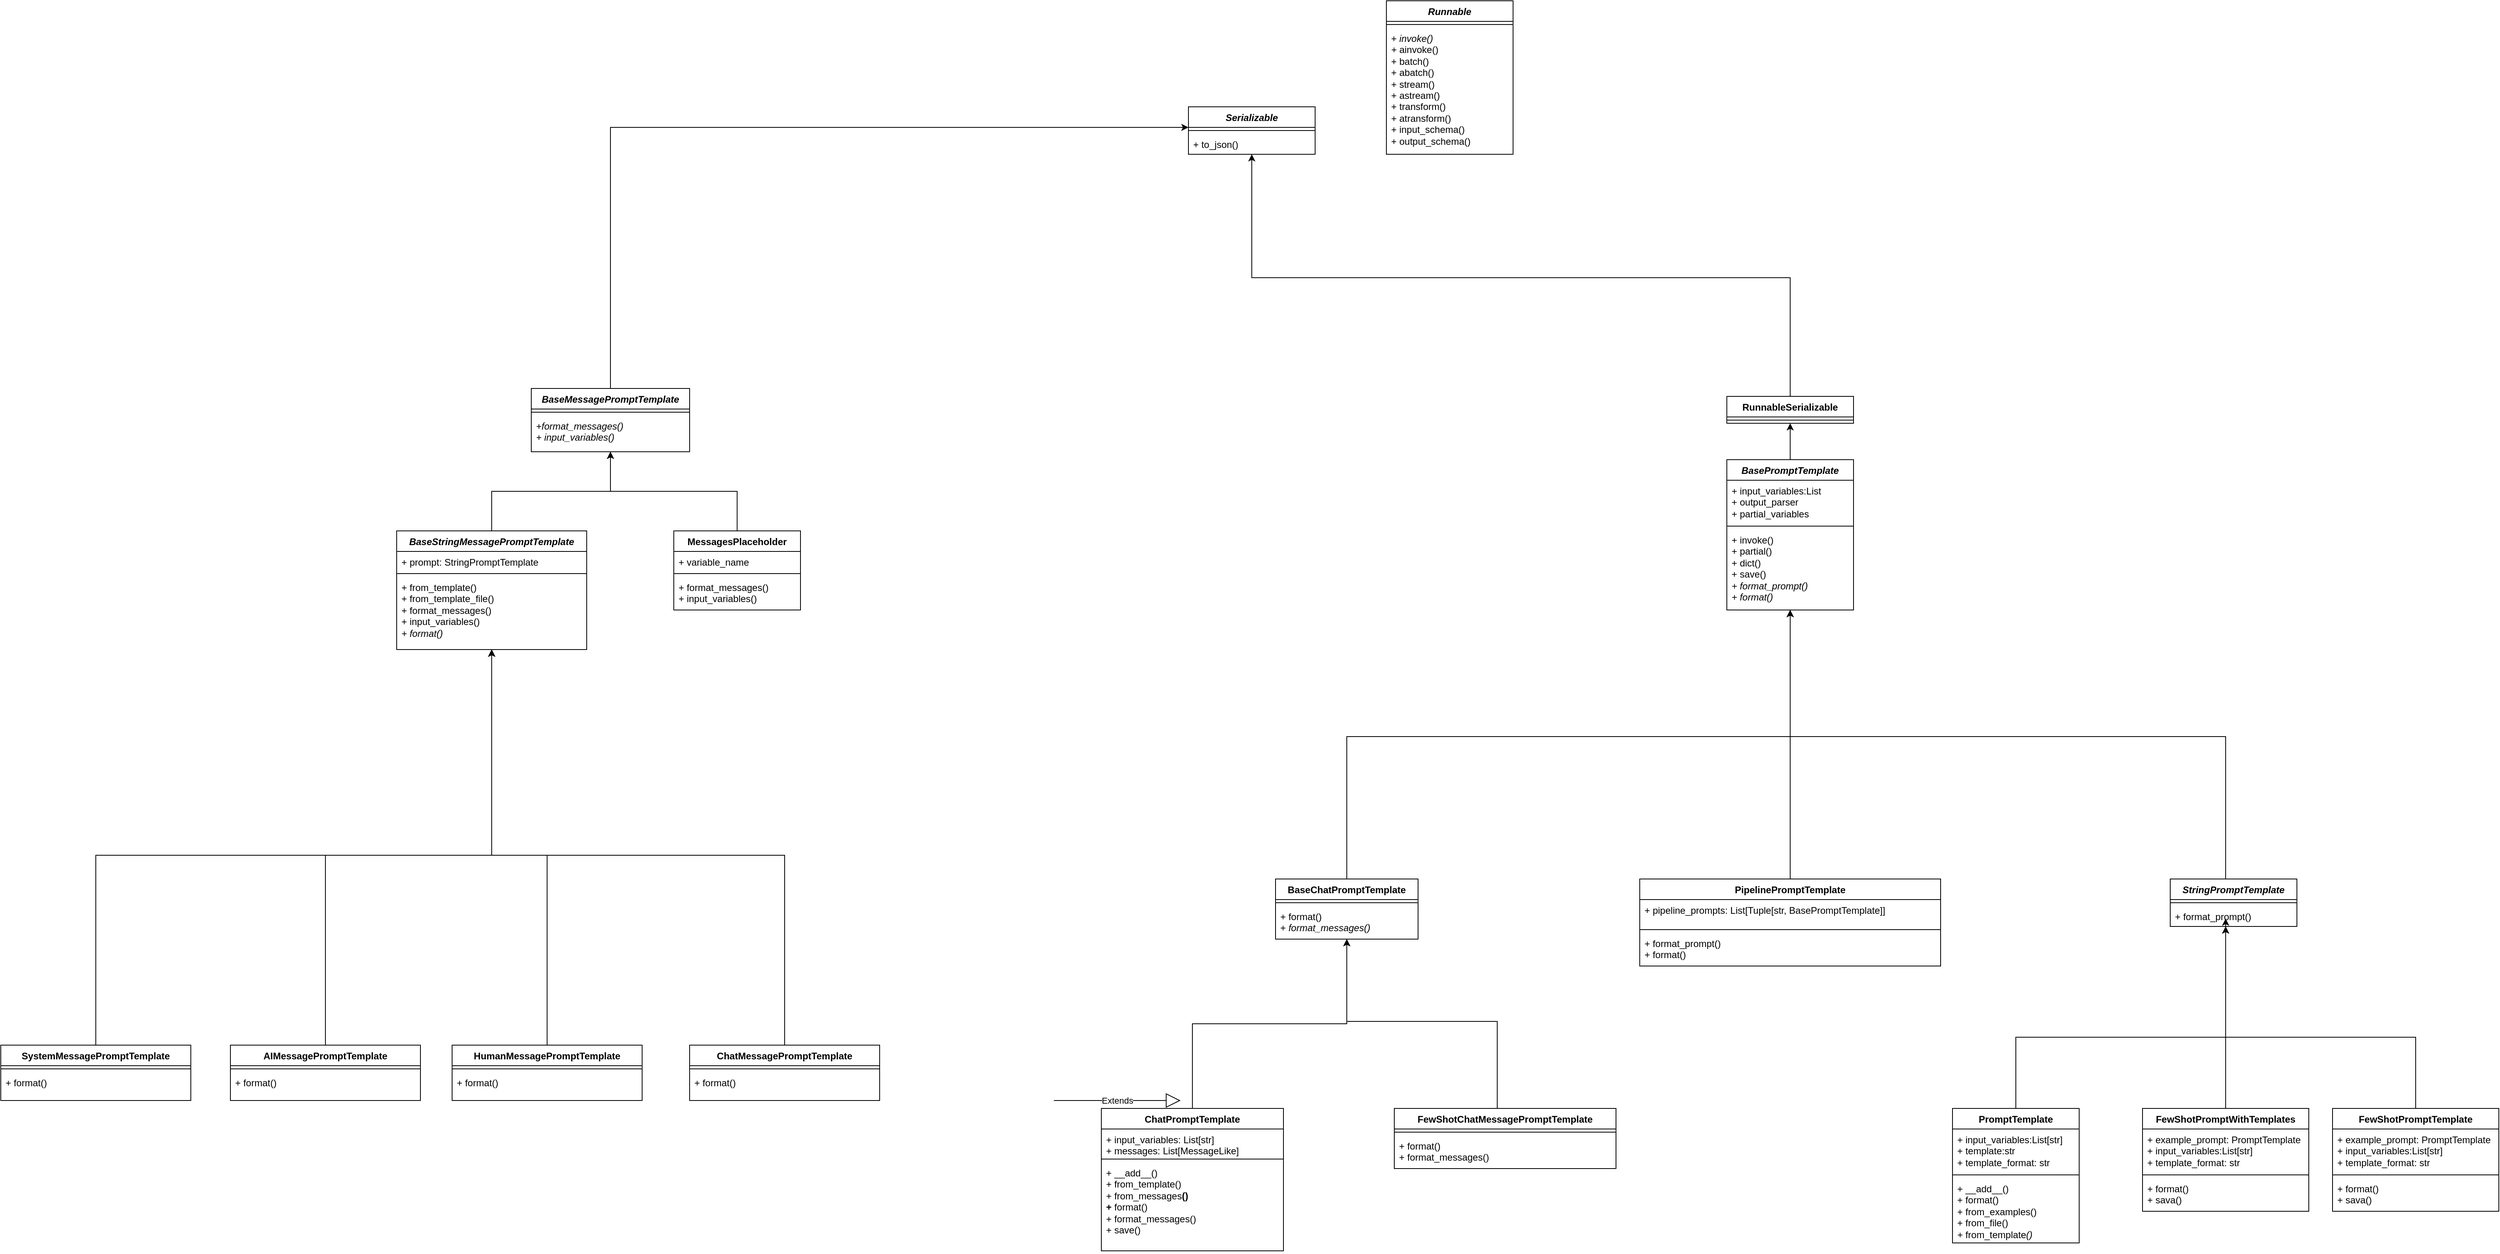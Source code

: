 <mxfile version="22.1.21" type="device">
  <diagram id="C5RBs43oDa-KdzZeNtuy" name="Page-1">
    <mxGraphModel dx="4193" dy="1876" grid="1" gridSize="10" guides="1" tooltips="1" connect="1" arrows="1" fold="1" page="0" pageScale="1" pageWidth="827" pageHeight="1169" math="0" shadow="0">
      <root>
        <mxCell id="WIyWlLk6GJQsqaUBKTNV-0" />
        <mxCell id="WIyWlLk6GJQsqaUBKTNV-1" parent="WIyWlLk6GJQsqaUBKTNV-0" />
        <mxCell id="KJHNV3jYbjOyEQVk-YHy-24" style="edgeStyle=orthogonalEdgeStyle;rounded=0;orthogonalLoop=1;jettySize=auto;html=1;" edge="1" parent="WIyWlLk6GJQsqaUBKTNV-1" source="KJHNV3jYbjOyEQVk-YHy-4" target="KJHNV3jYbjOyEQVk-YHy-8">
          <mxGeometry relative="1" as="geometry" />
        </mxCell>
        <mxCell id="KJHNV3jYbjOyEQVk-YHy-4" value="&lt;i&gt;BasePromptTemplate&lt;/i&gt;" style="swimlane;fontStyle=1;align=center;verticalAlign=top;childLayout=stackLayout;horizontal=1;startSize=26;horizontalStack=0;resizeParent=1;resizeParentMax=0;resizeLast=0;collapsible=1;marginBottom=0;whiteSpace=wrap;html=1;" vertex="1" parent="WIyWlLk6GJQsqaUBKTNV-1">
          <mxGeometry x="940" y="200" width="160" height="190" as="geometry">
            <mxRectangle x="210" y="280" width="100" height="30" as="alternateBounds" />
          </mxGeometry>
        </mxCell>
        <mxCell id="KJHNV3jYbjOyEQVk-YHy-5" value="+&amp;nbsp;input_variables:List&lt;br&gt;+&amp;nbsp;output_parser&lt;br&gt;+&amp;nbsp;partial_variables" style="text;strokeColor=none;fillColor=none;align=left;verticalAlign=top;spacingLeft=4;spacingRight=4;overflow=hidden;rotatable=0;points=[[0,0.5],[1,0.5]];portConstraint=eastwest;whiteSpace=wrap;html=1;" vertex="1" parent="KJHNV3jYbjOyEQVk-YHy-4">
          <mxGeometry y="26" width="160" height="54" as="geometry" />
        </mxCell>
        <mxCell id="KJHNV3jYbjOyEQVk-YHy-6" value="" style="line;strokeWidth=1;fillColor=none;align=left;verticalAlign=middle;spacingTop=-1;spacingLeft=3;spacingRight=3;rotatable=0;labelPosition=right;points=[];portConstraint=eastwest;strokeColor=inherit;" vertex="1" parent="KJHNV3jYbjOyEQVk-YHy-4">
          <mxGeometry y="80" width="160" height="8" as="geometry" />
        </mxCell>
        <mxCell id="KJHNV3jYbjOyEQVk-YHy-7" value="+&amp;nbsp;invoke()&lt;br&gt;+&amp;nbsp;partial()&lt;br&gt;+ dict()&lt;br&gt;+ save()&lt;br&gt;&lt;i&gt;+&amp;nbsp;format_prompt()&lt;br&gt;+ format()&lt;/i&gt;" style="text;strokeColor=none;fillColor=none;align=left;verticalAlign=top;spacingLeft=4;spacingRight=4;overflow=hidden;rotatable=0;points=[[0,0.5],[1,0.5]];portConstraint=eastwest;whiteSpace=wrap;html=1;" vertex="1" parent="KJHNV3jYbjOyEQVk-YHy-4">
          <mxGeometry y="88" width="160" height="102" as="geometry" />
        </mxCell>
        <mxCell id="KJHNV3jYbjOyEQVk-YHy-120" style="edgeStyle=orthogonalEdgeStyle;rounded=0;orthogonalLoop=1;jettySize=auto;html=1;" edge="1" parent="WIyWlLk6GJQsqaUBKTNV-1" source="KJHNV3jYbjOyEQVk-YHy-8" target="KJHNV3jYbjOyEQVk-YHy-16">
          <mxGeometry relative="1" as="geometry">
            <Array as="points">
              <mxPoint x="1020" y="-30" />
              <mxPoint x="340" y="-30" />
            </Array>
          </mxGeometry>
        </mxCell>
        <mxCell id="KJHNV3jYbjOyEQVk-YHy-8" value="RunnableSerializable" style="swimlane;fontStyle=1;align=center;verticalAlign=top;childLayout=stackLayout;horizontal=1;startSize=26;horizontalStack=0;resizeParent=1;resizeParentMax=0;resizeLast=0;collapsible=1;marginBottom=0;whiteSpace=wrap;html=1;" vertex="1" parent="WIyWlLk6GJQsqaUBKTNV-1">
          <mxGeometry x="940" y="120" width="160" height="34" as="geometry">
            <mxRectangle x="210" y="280" width="100" height="30" as="alternateBounds" />
          </mxGeometry>
        </mxCell>
        <mxCell id="KJHNV3jYbjOyEQVk-YHy-10" value="" style="line;strokeWidth=1;fillColor=none;align=left;verticalAlign=middle;spacingTop=-1;spacingLeft=3;spacingRight=3;rotatable=0;labelPosition=right;points=[];portConstraint=eastwest;strokeColor=inherit;" vertex="1" parent="KJHNV3jYbjOyEQVk-YHy-8">
          <mxGeometry y="26" width="160" height="8" as="geometry" />
        </mxCell>
        <mxCell id="KJHNV3jYbjOyEQVk-YHy-12" value="&lt;i&gt;Runnable&lt;/i&gt;" style="swimlane;fontStyle=1;align=center;verticalAlign=top;childLayout=stackLayout;horizontal=1;startSize=26;horizontalStack=0;resizeParent=1;resizeParentMax=0;resizeLast=0;collapsible=1;marginBottom=0;whiteSpace=wrap;html=1;" vertex="1" parent="WIyWlLk6GJQsqaUBKTNV-1">
          <mxGeometry x="510" y="-380" width="160" height="194" as="geometry">
            <mxRectangle x="210" y="280" width="100" height="30" as="alternateBounds" />
          </mxGeometry>
        </mxCell>
        <mxCell id="KJHNV3jYbjOyEQVk-YHy-14" value="" style="line;strokeWidth=1;fillColor=none;align=left;verticalAlign=middle;spacingTop=-1;spacingLeft=3;spacingRight=3;rotatable=0;labelPosition=right;points=[];portConstraint=eastwest;strokeColor=inherit;" vertex="1" parent="KJHNV3jYbjOyEQVk-YHy-12">
          <mxGeometry y="26" width="160" height="8" as="geometry" />
        </mxCell>
        <mxCell id="KJHNV3jYbjOyEQVk-YHy-15" value="+&amp;nbsp;&lt;i&gt;invoke()&lt;br&gt;+&amp;nbsp;&lt;/i&gt;ainvoke()&lt;br&gt;+&amp;nbsp;batch()&lt;br&gt;+&amp;nbsp;abatch()&lt;br&gt;+&amp;nbsp;stream()&lt;br&gt;+&amp;nbsp;astream()&lt;br&gt;+&amp;nbsp;transform()&lt;br&gt;+&amp;nbsp;atransform()&lt;br&gt;+&amp;nbsp;input_schema()&lt;br&gt;+ output_schema()" style="text;strokeColor=none;fillColor=none;align=left;verticalAlign=top;spacingLeft=4;spacingRight=4;overflow=hidden;rotatable=0;points=[[0,0.5],[1,0.5]];portConstraint=eastwest;whiteSpace=wrap;html=1;" vertex="1" parent="KJHNV3jYbjOyEQVk-YHy-12">
          <mxGeometry y="34" width="160" height="160" as="geometry" />
        </mxCell>
        <mxCell id="KJHNV3jYbjOyEQVk-YHy-16" value="&lt;i&gt;Serializable&lt;/i&gt;" style="swimlane;fontStyle=1;align=center;verticalAlign=top;childLayout=stackLayout;horizontal=1;startSize=26;horizontalStack=0;resizeParent=1;resizeParentMax=0;resizeLast=0;collapsible=1;marginBottom=0;whiteSpace=wrap;html=1;" vertex="1" parent="WIyWlLk6GJQsqaUBKTNV-1">
          <mxGeometry x="260" y="-246" width="160" height="60" as="geometry">
            <mxRectangle x="210" y="280" width="100" height="30" as="alternateBounds" />
          </mxGeometry>
        </mxCell>
        <mxCell id="KJHNV3jYbjOyEQVk-YHy-18" value="" style="line;strokeWidth=1;fillColor=none;align=left;verticalAlign=middle;spacingTop=-1;spacingLeft=3;spacingRight=3;rotatable=0;labelPosition=right;points=[];portConstraint=eastwest;strokeColor=inherit;" vertex="1" parent="KJHNV3jYbjOyEQVk-YHy-16">
          <mxGeometry y="26" width="160" height="8" as="geometry" />
        </mxCell>
        <mxCell id="KJHNV3jYbjOyEQVk-YHy-19" value="+&amp;nbsp;to_json()" style="text;strokeColor=none;fillColor=none;align=left;verticalAlign=top;spacingLeft=4;spacingRight=4;overflow=hidden;rotatable=0;points=[[0,0.5],[1,0.5]];portConstraint=eastwest;whiteSpace=wrap;html=1;" vertex="1" parent="KJHNV3jYbjOyEQVk-YHy-16">
          <mxGeometry y="34" width="160" height="26" as="geometry" />
        </mxCell>
        <mxCell id="KJHNV3jYbjOyEQVk-YHy-117" style="edgeStyle=orthogonalEdgeStyle;rounded=0;orthogonalLoop=1;jettySize=auto;html=1;" edge="1" parent="WIyWlLk6GJQsqaUBKTNV-1" source="KJHNV3jYbjOyEQVk-YHy-26" target="KJHNV3jYbjOyEQVk-YHy-4">
          <mxGeometry relative="1" as="geometry">
            <Array as="points">
              <mxPoint x="1570" y="550" />
              <mxPoint x="1020" y="550" />
            </Array>
          </mxGeometry>
        </mxCell>
        <mxCell id="KJHNV3jYbjOyEQVk-YHy-26" value="&lt;i&gt;StringPromptTemplate&lt;/i&gt;" style="swimlane;fontStyle=1;align=center;verticalAlign=top;childLayout=stackLayout;horizontal=1;startSize=26;horizontalStack=0;resizeParent=1;resizeParentMax=0;resizeLast=0;collapsible=1;marginBottom=0;whiteSpace=wrap;html=1;" vertex="1" parent="WIyWlLk6GJQsqaUBKTNV-1">
          <mxGeometry x="1500" y="730" width="160" height="60" as="geometry">
            <mxRectangle x="210" y="280" width="100" height="30" as="alternateBounds" />
          </mxGeometry>
        </mxCell>
        <mxCell id="KJHNV3jYbjOyEQVk-YHy-28" value="" style="line;strokeWidth=1;fillColor=none;align=left;verticalAlign=middle;spacingTop=-1;spacingLeft=3;spacingRight=3;rotatable=0;labelPosition=right;points=[];portConstraint=eastwest;strokeColor=inherit;" vertex="1" parent="KJHNV3jYbjOyEQVk-YHy-26">
          <mxGeometry y="26" width="160" height="8" as="geometry" />
        </mxCell>
        <mxCell id="KJHNV3jYbjOyEQVk-YHy-29" value="+&amp;nbsp;format_prompt()" style="text;strokeColor=none;fillColor=none;align=left;verticalAlign=top;spacingLeft=4;spacingRight=4;overflow=hidden;rotatable=0;points=[[0,0.5],[1,0.5]];portConstraint=eastwest;whiteSpace=wrap;html=1;" vertex="1" parent="KJHNV3jYbjOyEQVk-YHy-26">
          <mxGeometry y="34" width="160" height="26" as="geometry" />
        </mxCell>
        <mxCell id="KJHNV3jYbjOyEQVk-YHy-54" style="edgeStyle=orthogonalEdgeStyle;rounded=0;orthogonalLoop=1;jettySize=auto;html=1;" edge="1" parent="WIyWlLk6GJQsqaUBKTNV-1" source="KJHNV3jYbjOyEQVk-YHy-31" target="KJHNV3jYbjOyEQVk-YHy-26">
          <mxGeometry relative="1" as="geometry">
            <Array as="points">
              <mxPoint x="1305" y="930" />
              <mxPoint x="1570" y="930" />
            </Array>
          </mxGeometry>
        </mxCell>
        <mxCell id="KJHNV3jYbjOyEQVk-YHy-31" value="PromptTemplate" style="swimlane;fontStyle=1;align=center;verticalAlign=top;childLayout=stackLayout;horizontal=1;startSize=26;horizontalStack=0;resizeParent=1;resizeParentMax=0;resizeLast=0;collapsible=1;marginBottom=0;whiteSpace=wrap;html=1;" vertex="1" parent="WIyWlLk6GJQsqaUBKTNV-1">
          <mxGeometry x="1225" y="1020" width="160" height="170" as="geometry">
            <mxRectangle x="210" y="280" width="100" height="30" as="alternateBounds" />
          </mxGeometry>
        </mxCell>
        <mxCell id="KJHNV3jYbjOyEQVk-YHy-32" value="+&amp;nbsp;input_variables:List[str]&lt;br&gt;+&amp;nbsp;template:str&lt;br&gt;+&amp;nbsp;template_format: str&amp;nbsp;" style="text;strokeColor=none;fillColor=none;align=left;verticalAlign=top;spacingLeft=4;spacingRight=4;overflow=hidden;rotatable=0;points=[[0,0.5],[1,0.5]];portConstraint=eastwest;whiteSpace=wrap;html=1;" vertex="1" parent="KJHNV3jYbjOyEQVk-YHy-31">
          <mxGeometry y="26" width="160" height="54" as="geometry" />
        </mxCell>
        <mxCell id="KJHNV3jYbjOyEQVk-YHy-33" value="" style="line;strokeWidth=1;fillColor=none;align=left;verticalAlign=middle;spacingTop=-1;spacingLeft=3;spacingRight=3;rotatable=0;labelPosition=right;points=[];portConstraint=eastwest;strokeColor=inherit;" vertex="1" parent="KJHNV3jYbjOyEQVk-YHy-31">
          <mxGeometry y="80" width="160" height="8" as="geometry" />
        </mxCell>
        <mxCell id="KJHNV3jYbjOyEQVk-YHy-34" value="+&amp;nbsp;__add__&lt;span style=&quot;background-color: initial;&quot;&gt;()&lt;/span&gt;&lt;br&gt;+&amp;nbsp;format&lt;span style=&quot;background-color: initial;&quot;&gt;()&lt;/span&gt;&lt;br&gt;+&amp;nbsp;from_examples()&lt;br&gt;+&amp;nbsp;from_file&lt;span style=&quot;background-color: initial;&quot;&gt;()&lt;/span&gt;&lt;br&gt;&lt;i&gt;+&amp;nbsp;&lt;/i&gt;from_template&lt;i style=&quot;background-color: initial;&quot;&gt;()&lt;/i&gt;" style="text;strokeColor=none;fillColor=none;align=left;verticalAlign=top;spacingLeft=4;spacingRight=4;overflow=hidden;rotatable=0;points=[[0,0.5],[1,0.5]];portConstraint=eastwest;whiteSpace=wrap;html=1;" vertex="1" parent="KJHNV3jYbjOyEQVk-YHy-31">
          <mxGeometry y="88" width="160" height="82" as="geometry" />
        </mxCell>
        <mxCell id="KJHNV3jYbjOyEQVk-YHy-116" style="edgeStyle=orthogonalEdgeStyle;rounded=0;orthogonalLoop=1;jettySize=auto;html=1;" edge="1" parent="WIyWlLk6GJQsqaUBKTNV-1" source="KJHNV3jYbjOyEQVk-YHy-36" target="KJHNV3jYbjOyEQVk-YHy-4">
          <mxGeometry relative="1" as="geometry" />
        </mxCell>
        <mxCell id="KJHNV3jYbjOyEQVk-YHy-36" value="PipelinePromptTemplate" style="swimlane;fontStyle=1;align=center;verticalAlign=top;childLayout=stackLayout;horizontal=1;startSize=26;horizontalStack=0;resizeParent=1;resizeParentMax=0;resizeLast=0;collapsible=1;marginBottom=0;whiteSpace=wrap;html=1;" vertex="1" parent="WIyWlLk6GJQsqaUBKTNV-1">
          <mxGeometry x="830" y="730" width="380" height="110" as="geometry">
            <mxRectangle x="210" y="280" width="100" height="30" as="alternateBounds" />
          </mxGeometry>
        </mxCell>
        <mxCell id="KJHNV3jYbjOyEQVk-YHy-37" value="+ pipeline_prompts: List[Tuple[str, BasePromptTemplate]]" style="text;strokeColor=none;fillColor=none;align=left;verticalAlign=top;spacingLeft=4;spacingRight=4;overflow=hidden;rotatable=0;points=[[0,0.5],[1,0.5]];portConstraint=eastwest;whiteSpace=wrap;html=1;" vertex="1" parent="KJHNV3jYbjOyEQVk-YHy-36">
          <mxGeometry y="26" width="380" height="34" as="geometry" />
        </mxCell>
        <mxCell id="KJHNV3jYbjOyEQVk-YHy-38" value="" style="line;strokeWidth=1;fillColor=none;align=left;verticalAlign=middle;spacingTop=-1;spacingLeft=3;spacingRight=3;rotatable=0;labelPosition=right;points=[];portConstraint=eastwest;strokeColor=inherit;" vertex="1" parent="KJHNV3jYbjOyEQVk-YHy-36">
          <mxGeometry y="60" width="380" height="8" as="geometry" />
        </mxCell>
        <mxCell id="KJHNV3jYbjOyEQVk-YHy-39" value="+ format_prompt()&lt;br&gt;+&amp;nbsp;format()" style="text;strokeColor=none;fillColor=none;align=left;verticalAlign=top;spacingLeft=4;spacingRight=4;overflow=hidden;rotatable=0;points=[[0,0.5],[1,0.5]];portConstraint=eastwest;whiteSpace=wrap;html=1;" vertex="1" parent="KJHNV3jYbjOyEQVk-YHy-36">
          <mxGeometry y="68" width="380" height="42" as="geometry" />
        </mxCell>
        <mxCell id="KJHNV3jYbjOyEQVk-YHy-119" style="edgeStyle=orthogonalEdgeStyle;rounded=0;orthogonalLoop=1;jettySize=auto;html=1;" edge="1" parent="WIyWlLk6GJQsqaUBKTNV-1" source="KJHNV3jYbjOyEQVk-YHy-41">
          <mxGeometry relative="1" as="geometry">
            <mxPoint x="1570" y="780" as="targetPoint" />
          </mxGeometry>
        </mxCell>
        <mxCell id="KJHNV3jYbjOyEQVk-YHy-41" value="FewShotPromptWithTemplates" style="swimlane;fontStyle=1;align=center;verticalAlign=top;childLayout=stackLayout;horizontal=1;startSize=26;horizontalStack=0;resizeParent=1;resizeParentMax=0;resizeLast=0;collapsible=1;marginBottom=0;whiteSpace=wrap;html=1;" vertex="1" parent="WIyWlLk6GJQsqaUBKTNV-1">
          <mxGeometry x="1465" y="1020" width="210" height="130" as="geometry">
            <mxRectangle x="210" y="280" width="100" height="30" as="alternateBounds" />
          </mxGeometry>
        </mxCell>
        <mxCell id="KJHNV3jYbjOyEQVk-YHy-42" value="+&amp;nbsp;example_prompt: PromptTemplate&lt;br&gt;+&amp;nbsp;input_variables:List[str]&lt;br&gt;+&amp;nbsp;template_format&lt;span style=&quot;background-color: initial;&quot;&gt;: str&amp;nbsp;&lt;/span&gt;" style="text;strokeColor=none;fillColor=none;align=left;verticalAlign=top;spacingLeft=4;spacingRight=4;overflow=hidden;rotatable=0;points=[[0,0.5],[1,0.5]];portConstraint=eastwest;whiteSpace=wrap;html=1;" vertex="1" parent="KJHNV3jYbjOyEQVk-YHy-41">
          <mxGeometry y="26" width="210" height="54" as="geometry" />
        </mxCell>
        <mxCell id="KJHNV3jYbjOyEQVk-YHy-43" value="" style="line;strokeWidth=1;fillColor=none;align=left;verticalAlign=middle;spacingTop=-1;spacingLeft=3;spacingRight=3;rotatable=0;labelPosition=right;points=[];portConstraint=eastwest;strokeColor=inherit;" vertex="1" parent="KJHNV3jYbjOyEQVk-YHy-41">
          <mxGeometry y="80" width="210" height="8" as="geometry" />
        </mxCell>
        <mxCell id="KJHNV3jYbjOyEQVk-YHy-44" value="+&amp;nbsp;format&lt;span style=&quot;background-color: initial;&quot;&gt;()&lt;/span&gt;&lt;br&gt;+ sava()" style="text;strokeColor=none;fillColor=none;align=left;verticalAlign=top;spacingLeft=4;spacingRight=4;overflow=hidden;rotatable=0;points=[[0,0.5],[1,0.5]];portConstraint=eastwest;whiteSpace=wrap;html=1;" vertex="1" parent="KJHNV3jYbjOyEQVk-YHy-41">
          <mxGeometry y="88" width="210" height="42" as="geometry" />
        </mxCell>
        <mxCell id="KJHNV3jYbjOyEQVk-YHy-55" style="edgeStyle=orthogonalEdgeStyle;rounded=0;orthogonalLoop=1;jettySize=auto;html=1;" edge="1" parent="WIyWlLk6GJQsqaUBKTNV-1" source="KJHNV3jYbjOyEQVk-YHy-47" target="KJHNV3jYbjOyEQVk-YHy-26">
          <mxGeometry relative="1" as="geometry">
            <Array as="points">
              <mxPoint x="1810" y="930" />
              <mxPoint x="1570" y="930" />
            </Array>
          </mxGeometry>
        </mxCell>
        <mxCell id="KJHNV3jYbjOyEQVk-YHy-47" value="FewShotPromptTemplate" style="swimlane;fontStyle=1;align=center;verticalAlign=top;childLayout=stackLayout;horizontal=1;startSize=26;horizontalStack=0;resizeParent=1;resizeParentMax=0;resizeLast=0;collapsible=1;marginBottom=0;whiteSpace=wrap;html=1;" vertex="1" parent="WIyWlLk6GJQsqaUBKTNV-1">
          <mxGeometry x="1705" y="1020" width="210" height="130" as="geometry">
            <mxRectangle x="210" y="280" width="100" height="30" as="alternateBounds" />
          </mxGeometry>
        </mxCell>
        <mxCell id="KJHNV3jYbjOyEQVk-YHy-48" value="+&amp;nbsp;example_prompt: PromptTemplate&lt;br&gt;+&amp;nbsp;input_variables:List[str]&lt;br&gt;+&amp;nbsp;template_format&lt;span style=&quot;background-color: initial;&quot;&gt;: str&amp;nbsp;&lt;/span&gt;" style="text;strokeColor=none;fillColor=none;align=left;verticalAlign=top;spacingLeft=4;spacingRight=4;overflow=hidden;rotatable=0;points=[[0,0.5],[1,0.5]];portConstraint=eastwest;whiteSpace=wrap;html=1;" vertex="1" parent="KJHNV3jYbjOyEQVk-YHy-47">
          <mxGeometry y="26" width="210" height="54" as="geometry" />
        </mxCell>
        <mxCell id="KJHNV3jYbjOyEQVk-YHy-49" value="" style="line;strokeWidth=1;fillColor=none;align=left;verticalAlign=middle;spacingTop=-1;spacingLeft=3;spacingRight=3;rotatable=0;labelPosition=right;points=[];portConstraint=eastwest;strokeColor=inherit;" vertex="1" parent="KJHNV3jYbjOyEQVk-YHy-47">
          <mxGeometry y="80" width="210" height="8" as="geometry" />
        </mxCell>
        <mxCell id="KJHNV3jYbjOyEQVk-YHy-50" value="+&amp;nbsp;format&lt;span style=&quot;background-color: initial;&quot;&gt;()&lt;/span&gt;&lt;br&gt;+ sava()" style="text;strokeColor=none;fillColor=none;align=left;verticalAlign=top;spacingLeft=4;spacingRight=4;overflow=hidden;rotatable=0;points=[[0,0.5],[1,0.5]];portConstraint=eastwest;whiteSpace=wrap;html=1;" vertex="1" parent="KJHNV3jYbjOyEQVk-YHy-47">
          <mxGeometry y="88" width="210" height="42" as="geometry" />
        </mxCell>
        <mxCell id="KJHNV3jYbjOyEQVk-YHy-60" style="edgeStyle=orthogonalEdgeStyle;rounded=0;orthogonalLoop=1;jettySize=auto;html=1;" edge="1" parent="WIyWlLk6GJQsqaUBKTNV-1" source="KJHNV3jYbjOyEQVk-YHy-56" target="KJHNV3jYbjOyEQVk-YHy-16">
          <mxGeometry relative="1" as="geometry">
            <Array as="points">
              <mxPoint x="-470" y="-220" />
            </Array>
          </mxGeometry>
        </mxCell>
        <mxCell id="KJHNV3jYbjOyEQVk-YHy-56" value="&lt;i&gt;BaseMessagePromptTemplate&lt;/i&gt;" style="swimlane;fontStyle=1;align=center;verticalAlign=top;childLayout=stackLayout;horizontal=1;startSize=26;horizontalStack=0;resizeParent=1;resizeParentMax=0;resizeLast=0;collapsible=1;marginBottom=0;whiteSpace=wrap;html=1;" vertex="1" parent="WIyWlLk6GJQsqaUBKTNV-1">
          <mxGeometry x="-570" y="110" width="200" height="80" as="geometry">
            <mxRectangle x="210" y="280" width="100" height="30" as="alternateBounds" />
          </mxGeometry>
        </mxCell>
        <mxCell id="KJHNV3jYbjOyEQVk-YHy-58" value="" style="line;strokeWidth=1;fillColor=none;align=left;verticalAlign=middle;spacingTop=-1;spacingLeft=3;spacingRight=3;rotatable=0;labelPosition=right;points=[];portConstraint=eastwest;strokeColor=inherit;" vertex="1" parent="KJHNV3jYbjOyEQVk-YHy-56">
          <mxGeometry y="26" width="200" height="8" as="geometry" />
        </mxCell>
        <mxCell id="KJHNV3jYbjOyEQVk-YHy-59" value="&lt;i&gt;+format_messages&lt;span style=&quot;background-color: initial;&quot;&gt;()&lt;/span&gt;&lt;br&gt;+&amp;nbsp;input_variables&lt;span style=&quot;background-color: initial;&quot;&gt;()&lt;/span&gt;&lt;/i&gt;" style="text;strokeColor=none;fillColor=none;align=left;verticalAlign=top;spacingLeft=4;spacingRight=4;overflow=hidden;rotatable=0;points=[[0,0.5],[1,0.5]];portConstraint=eastwest;whiteSpace=wrap;html=1;" vertex="1" parent="KJHNV3jYbjOyEQVk-YHy-56">
          <mxGeometry y="34" width="200" height="46" as="geometry" />
        </mxCell>
        <mxCell id="KJHNV3jYbjOyEQVk-YHy-65" style="edgeStyle=orthogonalEdgeStyle;rounded=0;orthogonalLoop=1;jettySize=auto;html=1;" edge="1" parent="WIyWlLk6GJQsqaUBKTNV-1" source="KJHNV3jYbjOyEQVk-YHy-61" target="KJHNV3jYbjOyEQVk-YHy-56">
          <mxGeometry relative="1" as="geometry" />
        </mxCell>
        <mxCell id="KJHNV3jYbjOyEQVk-YHy-61" value="MessagesPlaceholder" style="swimlane;fontStyle=1;align=center;verticalAlign=top;childLayout=stackLayout;horizontal=1;startSize=26;horizontalStack=0;resizeParent=1;resizeParentMax=0;resizeLast=0;collapsible=1;marginBottom=0;whiteSpace=wrap;html=1;" vertex="1" parent="WIyWlLk6GJQsqaUBKTNV-1">
          <mxGeometry x="-390" y="290" width="160" height="100" as="geometry">
            <mxRectangle x="210" y="280" width="100" height="30" as="alternateBounds" />
          </mxGeometry>
        </mxCell>
        <mxCell id="KJHNV3jYbjOyEQVk-YHy-62" value="+&amp;nbsp;variable_name" style="text;strokeColor=none;fillColor=none;align=left;verticalAlign=top;spacingLeft=4;spacingRight=4;overflow=hidden;rotatable=0;points=[[0,0.5],[1,0.5]];portConstraint=eastwest;whiteSpace=wrap;html=1;" vertex="1" parent="KJHNV3jYbjOyEQVk-YHy-61">
          <mxGeometry y="26" width="160" height="24" as="geometry" />
        </mxCell>
        <mxCell id="KJHNV3jYbjOyEQVk-YHy-63" value="" style="line;strokeWidth=1;fillColor=none;align=left;verticalAlign=middle;spacingTop=-1;spacingLeft=3;spacingRight=3;rotatable=0;labelPosition=right;points=[];portConstraint=eastwest;strokeColor=inherit;" vertex="1" parent="KJHNV3jYbjOyEQVk-YHy-61">
          <mxGeometry y="50" width="160" height="8" as="geometry" />
        </mxCell>
        <mxCell id="KJHNV3jYbjOyEQVk-YHy-64" value="+&amp;nbsp;format_messages&lt;span style=&quot;background-color: initial;&quot;&gt;()&lt;/span&gt;&lt;br&gt;+&amp;nbsp;input_variables&lt;span style=&quot;background-color: initial;&quot;&gt;()&lt;/span&gt;" style="text;strokeColor=none;fillColor=none;align=left;verticalAlign=top;spacingLeft=4;spacingRight=4;overflow=hidden;rotatable=0;points=[[0,0.5],[1,0.5]];portConstraint=eastwest;whiteSpace=wrap;html=1;" vertex="1" parent="KJHNV3jYbjOyEQVk-YHy-61">
          <mxGeometry y="58" width="160" height="42" as="geometry" />
        </mxCell>
        <mxCell id="KJHNV3jYbjOyEQVk-YHy-70" style="edgeStyle=orthogonalEdgeStyle;rounded=0;orthogonalLoop=1;jettySize=auto;html=1;" edge="1" parent="WIyWlLk6GJQsqaUBKTNV-1" source="KJHNV3jYbjOyEQVk-YHy-66" target="KJHNV3jYbjOyEQVk-YHy-56">
          <mxGeometry relative="1" as="geometry" />
        </mxCell>
        <mxCell id="KJHNV3jYbjOyEQVk-YHy-66" value="BaseStringMessagePromptTemplate" style="swimlane;fontStyle=3;align=center;verticalAlign=top;childLayout=stackLayout;horizontal=1;startSize=26;horizontalStack=0;resizeParent=1;resizeParentMax=0;resizeLast=0;collapsible=1;marginBottom=0;whiteSpace=wrap;html=1;" vertex="1" parent="WIyWlLk6GJQsqaUBKTNV-1">
          <mxGeometry x="-740" y="290" width="240" height="150" as="geometry">
            <mxRectangle x="210" y="280" width="100" height="30" as="alternateBounds" />
          </mxGeometry>
        </mxCell>
        <mxCell id="KJHNV3jYbjOyEQVk-YHy-67" value="+ prompt: StringPromptTemplate" style="text;strokeColor=none;fillColor=none;align=left;verticalAlign=top;spacingLeft=4;spacingRight=4;overflow=hidden;rotatable=0;points=[[0,0.5],[1,0.5]];portConstraint=eastwest;whiteSpace=wrap;html=1;" vertex="1" parent="KJHNV3jYbjOyEQVk-YHy-66">
          <mxGeometry y="26" width="240" height="24" as="geometry" />
        </mxCell>
        <mxCell id="KJHNV3jYbjOyEQVk-YHy-68" value="" style="line;strokeWidth=1;fillColor=none;align=left;verticalAlign=middle;spacingTop=-1;spacingLeft=3;spacingRight=3;rotatable=0;labelPosition=right;points=[];portConstraint=eastwest;strokeColor=inherit;" vertex="1" parent="KJHNV3jYbjOyEQVk-YHy-66">
          <mxGeometry y="50" width="240" height="8" as="geometry" />
        </mxCell>
        <mxCell id="KJHNV3jYbjOyEQVk-YHy-69" value="+&amp;nbsp;from_template&lt;span style=&quot;background-color: initial;&quot;&gt;()&lt;/span&gt;&lt;br&gt;+&amp;nbsp;from_template_file&lt;span style=&quot;background-color: initial;&quot;&gt;()&lt;/span&gt;&lt;br&gt;+&amp;nbsp;format_messages&lt;span style=&quot;background-color: initial;&quot;&gt;()&lt;/span&gt;&lt;br&gt;+&amp;nbsp;input_variables&lt;span style=&quot;background-color: initial;&quot;&gt;()&lt;/span&gt;&lt;i&gt;&lt;br&gt;+ format()&lt;/i&gt;" style="text;strokeColor=none;fillColor=none;align=left;verticalAlign=top;spacingLeft=4;spacingRight=4;overflow=hidden;rotatable=0;points=[[0,0.5],[1,0.5]];portConstraint=eastwest;whiteSpace=wrap;html=1;" vertex="1" parent="KJHNV3jYbjOyEQVk-YHy-66">
          <mxGeometry y="58" width="240" height="92" as="geometry" />
        </mxCell>
        <mxCell id="KJHNV3jYbjOyEQVk-YHy-92" style="edgeStyle=orthogonalEdgeStyle;rounded=0;orthogonalLoop=1;jettySize=auto;html=1;" edge="1" parent="WIyWlLk6GJQsqaUBKTNV-1" source="KJHNV3jYbjOyEQVk-YHy-71" target="KJHNV3jYbjOyEQVk-YHy-66">
          <mxGeometry relative="1" as="geometry">
            <Array as="points">
              <mxPoint x="-250" y="700" />
              <mxPoint x="-620" y="700" />
            </Array>
          </mxGeometry>
        </mxCell>
        <mxCell id="KJHNV3jYbjOyEQVk-YHy-71" value="ChatMessagePromptTemplate" style="swimlane;fontStyle=1;align=center;verticalAlign=top;childLayout=stackLayout;horizontal=1;startSize=26;horizontalStack=0;resizeParent=1;resizeParentMax=0;resizeLast=0;collapsible=1;marginBottom=0;whiteSpace=wrap;html=1;" vertex="1" parent="WIyWlLk6GJQsqaUBKTNV-1">
          <mxGeometry x="-370" y="940" width="240" height="70" as="geometry">
            <mxRectangle x="210" y="280" width="100" height="30" as="alternateBounds" />
          </mxGeometry>
        </mxCell>
        <mxCell id="KJHNV3jYbjOyEQVk-YHy-73" value="" style="line;strokeWidth=1;fillColor=none;align=left;verticalAlign=middle;spacingTop=-1;spacingLeft=3;spacingRight=3;rotatable=0;labelPosition=right;points=[];portConstraint=eastwest;strokeColor=inherit;" vertex="1" parent="KJHNV3jYbjOyEQVk-YHy-71">
          <mxGeometry y="26" width="240" height="8" as="geometry" />
        </mxCell>
        <mxCell id="KJHNV3jYbjOyEQVk-YHy-74" value="&lt;span&gt;+ format()&lt;/span&gt;" style="text;strokeColor=none;fillColor=none;align=left;verticalAlign=top;spacingLeft=4;spacingRight=4;overflow=hidden;rotatable=0;points=[[0,0.5],[1,0.5]];portConstraint=eastwest;whiteSpace=wrap;html=1;fontStyle=0" vertex="1" parent="KJHNV3jYbjOyEQVk-YHy-71">
          <mxGeometry y="34" width="240" height="36" as="geometry" />
        </mxCell>
        <mxCell id="KJHNV3jYbjOyEQVk-YHy-91" style="edgeStyle=orthogonalEdgeStyle;rounded=0;orthogonalLoop=1;jettySize=auto;html=1;" edge="1" parent="WIyWlLk6GJQsqaUBKTNV-1" source="KJHNV3jYbjOyEQVk-YHy-76" target="KJHNV3jYbjOyEQVk-YHy-66">
          <mxGeometry relative="1" as="geometry">
            <Array as="points">
              <mxPoint x="-550" y="700" />
              <mxPoint x="-620" y="700" />
            </Array>
          </mxGeometry>
        </mxCell>
        <mxCell id="KJHNV3jYbjOyEQVk-YHy-76" value="HumanMessagePromptTemplate" style="swimlane;fontStyle=1;align=center;verticalAlign=top;childLayout=stackLayout;horizontal=1;startSize=26;horizontalStack=0;resizeParent=1;resizeParentMax=0;resizeLast=0;collapsible=1;marginBottom=0;whiteSpace=wrap;html=1;" vertex="1" parent="WIyWlLk6GJQsqaUBKTNV-1">
          <mxGeometry x="-670" y="940" width="240" height="70" as="geometry">
            <mxRectangle x="210" y="280" width="100" height="30" as="alternateBounds" />
          </mxGeometry>
        </mxCell>
        <mxCell id="KJHNV3jYbjOyEQVk-YHy-77" value="" style="line;strokeWidth=1;fillColor=none;align=left;verticalAlign=middle;spacingTop=-1;spacingLeft=3;spacingRight=3;rotatable=0;labelPosition=right;points=[];portConstraint=eastwest;strokeColor=inherit;" vertex="1" parent="KJHNV3jYbjOyEQVk-YHy-76">
          <mxGeometry y="26" width="240" height="8" as="geometry" />
        </mxCell>
        <mxCell id="KJHNV3jYbjOyEQVk-YHy-78" value="&lt;span&gt;+ format()&lt;/span&gt;" style="text;strokeColor=none;fillColor=none;align=left;verticalAlign=top;spacingLeft=4;spacingRight=4;overflow=hidden;rotatable=0;points=[[0,0.5],[1,0.5]];portConstraint=eastwest;whiteSpace=wrap;html=1;fontStyle=0" vertex="1" parent="KJHNV3jYbjOyEQVk-YHy-76">
          <mxGeometry y="34" width="240" height="36" as="geometry" />
        </mxCell>
        <mxCell id="KJHNV3jYbjOyEQVk-YHy-89" style="edgeStyle=orthogonalEdgeStyle;rounded=0;orthogonalLoop=1;jettySize=auto;html=1;" edge="1" parent="WIyWlLk6GJQsqaUBKTNV-1" source="KJHNV3jYbjOyEQVk-YHy-80" target="KJHNV3jYbjOyEQVk-YHy-66">
          <mxGeometry relative="1" as="geometry">
            <Array as="points">
              <mxPoint x="-830" y="700" />
              <mxPoint x="-620" y="700" />
            </Array>
          </mxGeometry>
        </mxCell>
        <mxCell id="KJHNV3jYbjOyEQVk-YHy-80" value="AIMessagePromptTemplate" style="swimlane;fontStyle=1;align=center;verticalAlign=top;childLayout=stackLayout;horizontal=1;startSize=26;horizontalStack=0;resizeParent=1;resizeParentMax=0;resizeLast=0;collapsible=1;marginBottom=0;whiteSpace=wrap;html=1;" vertex="1" parent="WIyWlLk6GJQsqaUBKTNV-1">
          <mxGeometry x="-950" y="940" width="240" height="70" as="geometry">
            <mxRectangle x="210" y="280" width="100" height="30" as="alternateBounds" />
          </mxGeometry>
        </mxCell>
        <mxCell id="KJHNV3jYbjOyEQVk-YHy-81" value="" style="line;strokeWidth=1;fillColor=none;align=left;verticalAlign=middle;spacingTop=-1;spacingLeft=3;spacingRight=3;rotatable=0;labelPosition=right;points=[];portConstraint=eastwest;strokeColor=inherit;" vertex="1" parent="KJHNV3jYbjOyEQVk-YHy-80">
          <mxGeometry y="26" width="240" height="8" as="geometry" />
        </mxCell>
        <mxCell id="KJHNV3jYbjOyEQVk-YHy-82" value="&lt;span&gt;+ format()&lt;/span&gt;" style="text;strokeColor=none;fillColor=none;align=left;verticalAlign=top;spacingLeft=4;spacingRight=4;overflow=hidden;rotatable=0;points=[[0,0.5],[1,0.5]];portConstraint=eastwest;whiteSpace=wrap;html=1;fontStyle=0" vertex="1" parent="KJHNV3jYbjOyEQVk-YHy-80">
          <mxGeometry y="34" width="240" height="36" as="geometry" />
        </mxCell>
        <mxCell id="KJHNV3jYbjOyEQVk-YHy-88" style="edgeStyle=orthogonalEdgeStyle;rounded=0;orthogonalLoop=1;jettySize=auto;html=1;" edge="1" parent="WIyWlLk6GJQsqaUBKTNV-1" source="KJHNV3jYbjOyEQVk-YHy-83" target="KJHNV3jYbjOyEQVk-YHy-66">
          <mxGeometry relative="1" as="geometry">
            <Array as="points">
              <mxPoint x="-1120" y="700" />
              <mxPoint x="-620" y="700" />
            </Array>
          </mxGeometry>
        </mxCell>
        <mxCell id="KJHNV3jYbjOyEQVk-YHy-83" value="SystemMessagePromptTemplate" style="swimlane;fontStyle=1;align=center;verticalAlign=top;childLayout=stackLayout;horizontal=1;startSize=26;horizontalStack=0;resizeParent=1;resizeParentMax=0;resizeLast=0;collapsible=1;marginBottom=0;whiteSpace=wrap;html=1;" vertex="1" parent="WIyWlLk6GJQsqaUBKTNV-1">
          <mxGeometry x="-1240" y="940" width="240" height="70" as="geometry">
            <mxRectangle x="210" y="280" width="100" height="30" as="alternateBounds" />
          </mxGeometry>
        </mxCell>
        <mxCell id="KJHNV3jYbjOyEQVk-YHy-84" value="" style="line;strokeWidth=1;fillColor=none;align=left;verticalAlign=middle;spacingTop=-1;spacingLeft=3;spacingRight=3;rotatable=0;labelPosition=right;points=[];portConstraint=eastwest;strokeColor=inherit;" vertex="1" parent="KJHNV3jYbjOyEQVk-YHy-83">
          <mxGeometry y="26" width="240" height="8" as="geometry" />
        </mxCell>
        <mxCell id="KJHNV3jYbjOyEQVk-YHy-85" value="&lt;span&gt;+ format()&lt;/span&gt;" style="text;strokeColor=none;fillColor=none;align=left;verticalAlign=top;spacingLeft=4;spacingRight=4;overflow=hidden;rotatable=0;points=[[0,0.5],[1,0.5]];portConstraint=eastwest;whiteSpace=wrap;html=1;fontStyle=0" vertex="1" parent="KJHNV3jYbjOyEQVk-YHy-83">
          <mxGeometry y="34" width="240" height="36" as="geometry" />
        </mxCell>
        <mxCell id="KJHNV3jYbjOyEQVk-YHy-118" style="edgeStyle=orthogonalEdgeStyle;rounded=0;orthogonalLoop=1;jettySize=auto;html=1;" edge="1" parent="WIyWlLk6GJQsqaUBKTNV-1" source="KJHNV3jYbjOyEQVk-YHy-93" target="KJHNV3jYbjOyEQVk-YHy-4">
          <mxGeometry relative="1" as="geometry">
            <Array as="points">
              <mxPoint x="460" y="550" />
              <mxPoint x="1020" y="550" />
            </Array>
          </mxGeometry>
        </mxCell>
        <mxCell id="KJHNV3jYbjOyEQVk-YHy-93" value="BaseChatPromptTemplate" style="swimlane;fontStyle=1;align=center;verticalAlign=top;childLayout=stackLayout;horizontal=1;startSize=26;horizontalStack=0;resizeParent=1;resizeParentMax=0;resizeLast=0;collapsible=1;marginBottom=0;whiteSpace=wrap;html=1;" vertex="1" parent="WIyWlLk6GJQsqaUBKTNV-1">
          <mxGeometry x="370" y="730" width="180" height="76" as="geometry">
            <mxRectangle x="210" y="280" width="100" height="30" as="alternateBounds" />
          </mxGeometry>
        </mxCell>
        <mxCell id="KJHNV3jYbjOyEQVk-YHy-95" value="" style="line;strokeWidth=1;fillColor=none;align=left;verticalAlign=middle;spacingTop=-1;spacingLeft=3;spacingRight=3;rotatable=0;labelPosition=right;points=[];portConstraint=eastwest;strokeColor=inherit;" vertex="1" parent="KJHNV3jYbjOyEQVk-YHy-93">
          <mxGeometry y="26" width="180" height="8" as="geometry" />
        </mxCell>
        <mxCell id="KJHNV3jYbjOyEQVk-YHy-96" value="+&amp;nbsp;format()&lt;br&gt;+&lt;i&gt;&amp;nbsp;format_messages()&lt;/i&gt;" style="text;strokeColor=none;fillColor=none;align=left;verticalAlign=top;spacingLeft=4;spacingRight=4;overflow=hidden;rotatable=0;points=[[0,0.5],[1,0.5]];portConstraint=eastwest;whiteSpace=wrap;html=1;" vertex="1" parent="KJHNV3jYbjOyEQVk-YHy-93">
          <mxGeometry y="34" width="180" height="42" as="geometry" />
        </mxCell>
        <mxCell id="KJHNV3jYbjOyEQVk-YHy-106" style="edgeStyle=orthogonalEdgeStyle;rounded=0;orthogonalLoop=1;jettySize=auto;html=1;" edge="1" parent="WIyWlLk6GJQsqaUBKTNV-1" source="KJHNV3jYbjOyEQVk-YHy-102" target="KJHNV3jYbjOyEQVk-YHy-93">
          <mxGeometry relative="1" as="geometry" />
        </mxCell>
        <mxCell id="KJHNV3jYbjOyEQVk-YHy-102" value="ChatPromptTemplate" style="swimlane;fontStyle=1;align=center;verticalAlign=top;childLayout=stackLayout;horizontal=1;startSize=26;horizontalStack=0;resizeParent=1;resizeParentMax=0;resizeLast=0;collapsible=1;marginBottom=0;whiteSpace=wrap;html=1;" vertex="1" parent="WIyWlLk6GJQsqaUBKTNV-1">
          <mxGeometry x="150" y="1020" width="230" height="180" as="geometry">
            <mxRectangle x="210" y="280" width="100" height="30" as="alternateBounds" />
          </mxGeometry>
        </mxCell>
        <mxCell id="KJHNV3jYbjOyEQVk-YHy-103" value="+ input_variables: List[str]&amp;nbsp;&lt;br&gt;+&amp;nbsp;messages: List[MessageLike]" style="text;strokeColor=none;fillColor=none;align=left;verticalAlign=top;spacingLeft=4;spacingRight=4;overflow=hidden;rotatable=0;points=[[0,0.5],[1,0.5]];portConstraint=eastwest;whiteSpace=wrap;html=1;" vertex="1" parent="KJHNV3jYbjOyEQVk-YHy-102">
          <mxGeometry y="26" width="230" height="34" as="geometry" />
        </mxCell>
        <mxCell id="KJHNV3jYbjOyEQVk-YHy-104" value="" style="line;strokeWidth=1;fillColor=none;align=left;verticalAlign=middle;spacingTop=-1;spacingLeft=3;spacingRight=3;rotatable=0;labelPosition=right;points=[];portConstraint=eastwest;strokeColor=inherit;" vertex="1" parent="KJHNV3jYbjOyEQVk-YHy-102">
          <mxGeometry y="60" width="230" height="8" as="geometry" />
        </mxCell>
        <mxCell id="KJHNV3jYbjOyEQVk-YHy-105" value="+&amp;nbsp;__add__()&lt;br&gt;+&amp;nbsp;from_template()&lt;br&gt;+&amp;nbsp;from_messages&lt;b&gt;()&lt;br&gt;+&amp;nbsp;&lt;/b&gt;format()&lt;br&gt;+&amp;nbsp;format_messages()&lt;br&gt;+&amp;nbsp;save()" style="text;strokeColor=none;fillColor=none;align=left;verticalAlign=top;spacingLeft=4;spacingRight=4;overflow=hidden;rotatable=0;points=[[0,0.5],[1,0.5]];portConstraint=eastwest;whiteSpace=wrap;html=1;" vertex="1" parent="KJHNV3jYbjOyEQVk-YHy-102">
          <mxGeometry y="68" width="230" height="112" as="geometry" />
        </mxCell>
        <mxCell id="KJHNV3jYbjOyEQVk-YHy-115" style="edgeStyle=orthogonalEdgeStyle;rounded=0;orthogonalLoop=1;jettySize=auto;html=1;" edge="1" parent="WIyWlLk6GJQsqaUBKTNV-1" source="KJHNV3jYbjOyEQVk-YHy-111" target="KJHNV3jYbjOyEQVk-YHy-93">
          <mxGeometry relative="1" as="geometry">
            <Array as="points">
              <mxPoint x="650" y="910" />
              <mxPoint x="460" y="910" />
            </Array>
          </mxGeometry>
        </mxCell>
        <mxCell id="KJHNV3jYbjOyEQVk-YHy-111" value="FewShotChatMessagePromptTemplate" style="swimlane;fontStyle=1;align=center;verticalAlign=top;childLayout=stackLayout;horizontal=1;startSize=26;horizontalStack=0;resizeParent=1;resizeParentMax=0;resizeLast=0;collapsible=1;marginBottom=0;whiteSpace=wrap;html=1;" vertex="1" parent="WIyWlLk6GJQsqaUBKTNV-1">
          <mxGeometry x="520" y="1020" width="280" height="76" as="geometry">
            <mxRectangle x="210" y="280" width="100" height="30" as="alternateBounds" />
          </mxGeometry>
        </mxCell>
        <mxCell id="KJHNV3jYbjOyEQVk-YHy-113" value="" style="line;strokeWidth=1;fillColor=none;align=left;verticalAlign=middle;spacingTop=-1;spacingLeft=3;spacingRight=3;rotatable=0;labelPosition=right;points=[];portConstraint=eastwest;strokeColor=inherit;" vertex="1" parent="KJHNV3jYbjOyEQVk-YHy-111">
          <mxGeometry y="26" width="280" height="8" as="geometry" />
        </mxCell>
        <mxCell id="KJHNV3jYbjOyEQVk-YHy-114" value="+&amp;nbsp;format&lt;span style=&quot;background-color: initial;&quot;&gt;()&lt;/span&gt;&lt;br&gt;+&amp;nbsp;format_messages&lt;span style=&quot;background-color: initial;&quot;&gt;()&lt;/span&gt;" style="text;strokeColor=none;fillColor=none;align=left;verticalAlign=top;spacingLeft=4;spacingRight=4;overflow=hidden;rotatable=0;points=[[0,0.5],[1,0.5]];portConstraint=eastwest;whiteSpace=wrap;html=1;" vertex="1" parent="KJHNV3jYbjOyEQVk-YHy-111">
          <mxGeometry y="34" width="280" height="42" as="geometry" />
        </mxCell>
        <mxCell id="KJHNV3jYbjOyEQVk-YHy-122" value="Extends" style="endArrow=block;endSize=16;endFill=0;html=1;rounded=0;" edge="1" parent="WIyWlLk6GJQsqaUBKTNV-1">
          <mxGeometry width="160" relative="1" as="geometry">
            <mxPoint x="90" y="1010" as="sourcePoint" />
            <mxPoint x="250" y="1010" as="targetPoint" />
          </mxGeometry>
        </mxCell>
      </root>
    </mxGraphModel>
  </diagram>
</mxfile>
